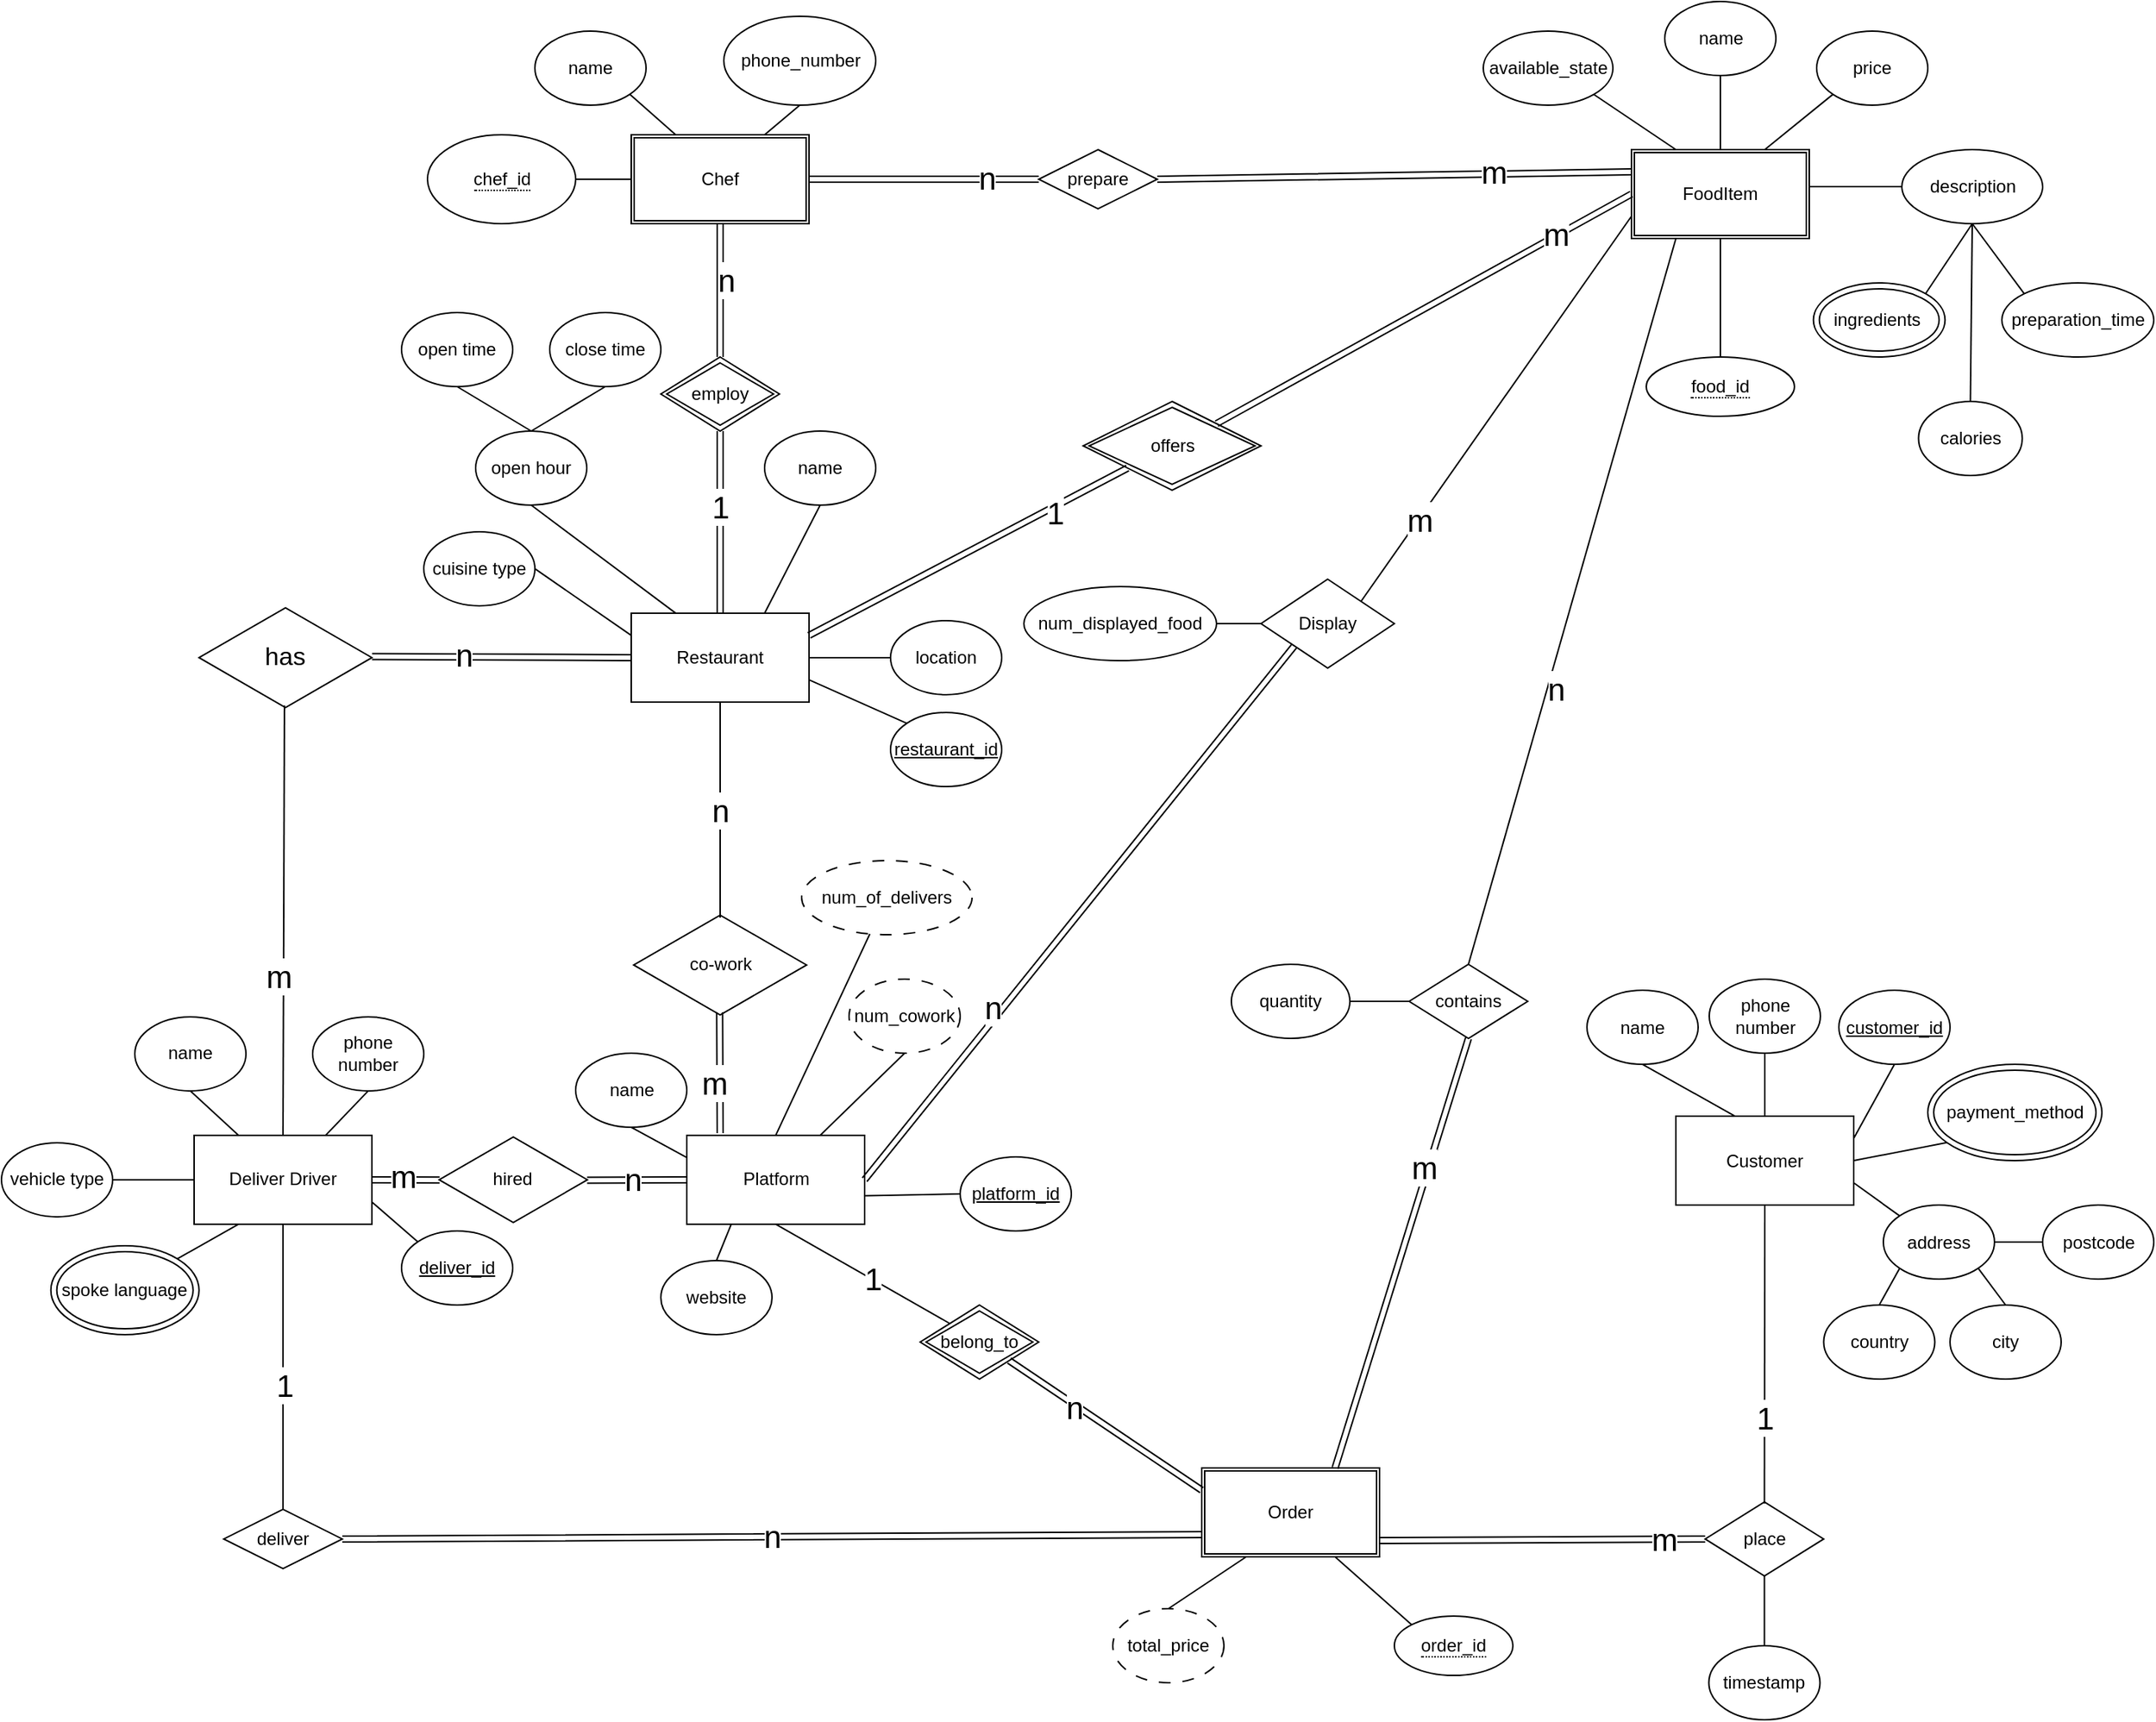 <mxfile version="26.1.0">
  <diagram name="第 1 页" id="MMufTPd5Sj8PvxqMtKRT">
    <mxGraphModel dx="2703" dy="1566" grid="1" gridSize="10" guides="1" tooltips="1" connect="1" arrows="1" fold="1" page="1" pageScale="1" pageWidth="2336" pageHeight="1654" math="0" shadow="0">
      <root>
        <mxCell id="0" />
        <mxCell id="1" parent="0" />
        <mxCell id="InkfnJQ6Ur_ESFkkAOH5-1" value="Restaurant" style="rounded=0;whiteSpace=wrap;html=1;" parent="1" vertex="1">
          <mxGeometry x="835" y="622.96" width="120" height="60" as="geometry" />
        </mxCell>
        <mxCell id="InkfnJQ6Ur_ESFkkAOH5-16" value="Deliver Driver" style="rounded=0;whiteSpace=wrap;html=1;" parent="1" vertex="1">
          <mxGeometry x="540" y="975.46" width="120" height="60" as="geometry" />
        </mxCell>
        <mxCell id="InkfnJQ6Ur_ESFkkAOH5-44" value="Platform" style="rounded=0;whiteSpace=wrap;html=1;" parent="1" vertex="1">
          <mxGeometry x="872.5" y="975.46" width="120" height="60" as="geometry" />
        </mxCell>
        <mxCell id="InkfnJQ6Ur_ESFkkAOH5-51" value="num_of_delivers" style="ellipse;whiteSpace=wrap;html=1;dashed=1;dashPattern=8 8;" parent="1" vertex="1">
          <mxGeometry x="950" y="790" width="115" height="50" as="geometry" />
        </mxCell>
        <mxCell id="InkfnJQ6Ur_ESFkkAOH5-52" value="" style="endArrow=none;html=1;rounded=0;entryX=0.5;entryY=0;entryDx=0;entryDy=0;" parent="1" source="InkfnJQ6Ur_ESFkkAOH5-51" target="InkfnJQ6Ur_ESFkkAOH5-44" edge="1">
          <mxGeometry width="50" height="50" relative="1" as="geometry">
            <mxPoint x="845" y="1085.46" as="sourcePoint" />
            <mxPoint x="895" y="1035.46" as="targetPoint" />
          </mxGeometry>
        </mxCell>
        <mxCell id="InkfnJQ6Ur_ESFkkAOH5-53" value="Order" style="shape=ext;double=1;rounded=0;whiteSpace=wrap;html=1;" parent="1" vertex="1">
          <mxGeometry x="1220" y="1200" width="120" height="60" as="geometry" />
        </mxCell>
        <mxCell id="InkfnJQ6Ur_ESFkkAOH5-61" value="Chef" style="shape=ext;double=1;rounded=0;whiteSpace=wrap;html=1;" parent="1" vertex="1">
          <mxGeometry x="835" y="300" width="120" height="60" as="geometry" />
        </mxCell>
        <mxCell id="InkfnJQ6Ur_ESFkkAOH5-70" value="&lt;font style=&quot;font-size: 17px;&quot;&gt;has&lt;/font&gt;" style="html=1;whiteSpace=wrap;aspect=fixed;shape=isoRectangle;" parent="1" vertex="1">
          <mxGeometry x="543.33" y="617.96" width="116.67" height="70" as="geometry" />
        </mxCell>
        <mxCell id="InkfnJQ6Ur_ESFkkAOH5-71" value="" style="endArrow=none;html=1;rounded=0;exitX=0.494;exitY=0.962;exitDx=0;exitDy=0;exitPerimeter=0;entryX=0.5;entryY=0;entryDx=0;entryDy=0;" parent="1" source="InkfnJQ6Ur_ESFkkAOH5-70" target="InkfnJQ6Ur_ESFkkAOH5-16" edge="1">
          <mxGeometry width="50" height="50" relative="1" as="geometry">
            <mxPoint x="1280" y="835.46" as="sourcePoint" />
            <mxPoint x="1330" y="785.46" as="targetPoint" />
          </mxGeometry>
        </mxCell>
        <mxCell id="QQaLL_kAYIKGyKtvKJB6-16" value="&lt;font style=&quot;font-size: 21px;&quot;&gt;m&lt;/font&gt;" style="edgeLabel;html=1;align=center;verticalAlign=middle;resizable=0;points=[];" vertex="1" connectable="0" parent="InkfnJQ6Ur_ESFkkAOH5-71">
          <mxGeometry x="0.253" y="-4" relative="1" as="geometry">
            <mxPoint as="offset" />
          </mxGeometry>
        </mxCell>
        <mxCell id="InkfnJQ6Ur_ESFkkAOH5-73" value="hired" style="html=1;whiteSpace=wrap;aspect=fixed;shape=isoRectangle;" parent="1" vertex="1">
          <mxGeometry x="705.41" y="975.46" width="100" height="60" as="geometry" />
        </mxCell>
        <mxCell id="InkfnJQ6Ur_ESFkkAOH5-74" value="" style="endArrow=none;html=1;rounded=0;shape=link;entryX=1;entryY=0.5;entryDx=0;entryDy=0;exitX=0.003;exitY=0.503;exitDx=0;exitDy=0;exitPerimeter=0;" parent="1" source="InkfnJQ6Ur_ESFkkAOH5-73" target="InkfnJQ6Ur_ESFkkAOH5-16" edge="1">
          <mxGeometry width="50" height="50" relative="1" as="geometry">
            <mxPoint x="706" y="1003" as="sourcePoint" />
            <mxPoint x="590" y="1030" as="targetPoint" />
          </mxGeometry>
        </mxCell>
        <mxCell id="InkfnJQ6Ur_ESFkkAOH5-75" value="&lt;font style=&quot;font-size: 21px;&quot;&gt;m&lt;/font&gt;" style="edgeLabel;html=1;align=center;verticalAlign=middle;resizable=0;points=[];" parent="InkfnJQ6Ur_ESFkkAOH5-74" vertex="1" connectable="0">
          <mxGeometry x="0.089" y="-3" relative="1" as="geometry">
            <mxPoint as="offset" />
          </mxGeometry>
        </mxCell>
        <mxCell id="InkfnJQ6Ur_ESFkkAOH5-76" value="" style="endArrow=none;html=1;rounded=0;exitX=0;exitY=0.5;exitDx=0;exitDy=0;shape=link;entryX=0.998;entryY=0.504;entryDx=0;entryDy=0;entryPerimeter=0;" parent="1" source="InkfnJQ6Ur_ESFkkAOH5-44" target="InkfnJQ6Ur_ESFkkAOH5-73" edge="1">
          <mxGeometry width="50" height="50" relative="1" as="geometry">
            <mxPoint x="1220" y="955.46" as="sourcePoint" />
            <mxPoint x="541" y="1158" as="targetPoint" />
          </mxGeometry>
        </mxCell>
        <mxCell id="InkfnJQ6Ur_ESFkkAOH5-77" value="&lt;font style=&quot;font-size: 21px;&quot;&gt;n&lt;/font&gt;" style="edgeLabel;html=1;align=center;verticalAlign=middle;resizable=0;points=[];" parent="InkfnJQ6Ur_ESFkkAOH5-76" vertex="1" connectable="0">
          <mxGeometry x="0.106" y="-1" relative="1" as="geometry">
            <mxPoint as="offset" />
          </mxGeometry>
        </mxCell>
        <mxCell id="InkfnJQ6Ur_ESFkkAOH5-78" value="FoodItem&lt;span style=&quot;caret-color: rgba(0, 0, 0, 0); color: rgba(0, 0, 0, 0); font-family: monospace; font-size: 0px; text-align: start; white-space: nowrap;&quot;&gt;%3CmxGraphModel%3E%3Croot%3E%3CmxCell%20id%3D%220%22%2F%3E%3CmxCell%20id%3D%221%22%20parent%3D%220%22%2F%3E%3CmxCell%20id%3D%222%22%20value%3D%22Platform%22%20style%3D%22rounded%3D0%3BwhiteSpace%3Dwrap%3Bhtml%3D1%3B%22%20vertex%3D%221%22%20parent%3D%221%22%3E%3CmxGeometry%20x%3D%22152.5%22%20y%3D%22382.5%22%20width%3D%22120%22%20height%3D%2260%22%20as%3D%22geometry%22%2F%3E%3C%2FmxCell%3E%3CmxCell%20id%3D%223%22%20value%3D%22%26lt%3Bu%26gt%3Bplatform_id%26lt%3B%2Fu%26gt%3B%22%20style%3D%22ellipse%3BwhiteSpace%3Dwrap%3Bhtml%3D1%3B%22%20vertex%3D%221%22%20parent%3D%221%22%3E%3CmxGeometry%20x%3D%22265%22%20y%3D%22297.5%22%20width%3D%2275%22%20height%3D%2250%22%20as%3D%22geometry%22%2F%3E%3C%2FmxCell%3E%3CmxCell%20id%3D%224%22%20value%3D%22%22%20style%3D%22endArrow%3Dnone%3Bhtml%3D1%3Brounded%3D0%3BentryX%3D0.5%3BentryY%3D1%3BentryDx%3D0%3BentryDy%3D0%3BexitX%3D0.75%3BexitY%3D0%3BexitDx%3D0%3BexitDy%3D0%3B%22%20edge%3D%221%22%20source%3D%222%22%20target%3D%223%22%20parent%3D%221%22%3E%3CmxGeometry%20width%3D%2250%22%20height%3D%2250%22%20relative%3D%221%22%20as%3D%22geometry%22%3E%3CmxPoint%20x%3D%22135%22%20y%3D%22392.5%22%20as%3D%22sourcePoint%22%2F%3E%3CmxPoint%20x%3D%22275%22%20y%3D%22432.5%22%20as%3D%22targetPoint%22%2F%3E%3C%2FmxGeometry%3E%3C%2FmxCell%3E%3CmxCell%20id%3D%225%22%20value%3D%22name%22%20style%3D%22ellipse%3BwhiteSpace%3Dwrap%3Bhtml%3D1%3B%22%20vertex%3D%221%22%20parent%3D%221%22%3E%3CmxGeometry%20x%3D%2292.5%22%20y%3D%22297.5%22%20width%3D%2275%22%20height%3D%2250%22%20as%3D%22geometry%22%2F%3E%3C%2FmxCell%3E%3CmxCell%20id%3D%226%22%20value%3D%22website%22%20style%3D%22ellipse%3BwhiteSpace%3Dwrap%3Bhtml%3D1%3B%22%20vertex%3D%221%22%20parent%3D%221%22%3E%3CmxGeometry%20x%3D%22175%22%20y%3D%22297.5%22%20width%3D%2275%22%20height%3D%2250%22%20as%3D%22geometry%22%2F%3E%3C%2FmxCell%3E%3CmxCell%20id%3D%227%22%20value%3D%22%22%20style%3D%22endArrow%3Dnone%3Bhtml%3D1%3Brounded%3D0%3BentryX%3D0.5%3BentryY%3D1%3BentryDx%3D0%3BentryDy%3D0%3BexitX%3D0.333%3BexitY%3D0%3BexitDx%3D0%3BexitDy%3D0%3BexitPerimeter%3D0%3B%22%20edge%3D%221%22%20source%3D%222%22%20target%3D%225%22%20parent%3D%221%22%3E%3CmxGeometry%20width%3D%2250%22%20height%3D%2250%22%20relative%3D%221%22%20as%3D%22geometry%22%3E%3CmxPoint%20x%3D%22175%22%20y%3D%22402.5%22%20as%3D%22sourcePoint%22%2F%3E%3CmxPoint%20x%3D%22225%22%20y%3D%22352.5%22%20as%3D%22targetPoint%22%2F%3E%3C%2FmxGeometry%3E%3C%2FmxCell%3E%3CmxCell%20id%3D%228%22%20value%3D%22%22%20style%3D%22endArrow%3Dnone%3Bhtml%3D1%3Brounded%3D0%3BentryX%3D0.5%3BentryY%3D1%3BentryDx%3D0%3BentryDy%3D0%3BexitX%3D0.5%3BexitY%3D0%3BexitDx%3D0%3BexitDy%3D0%3B%22%20edge%3D%221%22%20source%3D%222%22%20target%3D%226%22%20parent%3D%221%22%3E%3CmxGeometry%20width%3D%2250%22%20height%3D%2250%22%20relative%3D%221%22%20as%3D%22geometry%22%3E%3CmxPoint%20x%3D%22175%22%20y%3D%22403.5%22%20as%3D%22sourcePoint%22%2F%3E%3CmxPoint%20x%3D%22205.983%22%20y%3D%22326.178%22%20as%3D%22targetPoint%22%2F%3E%3C%2FmxGeometry%3E%3C%2FmxCell%3E%3CmxCell%20id%3D%229%22%20value%3D%22num_of_delivers%22%20style%3D%22ellipse%3BwhiteSpace%3Dwrap%3Bhtml%3D1%3B%22%20vertex%3D%221%22%20parent%3D%221%22%3E%3CmxGeometry%20y%3D%22387.5%22%20width%3D%22115%22%20height%3D%2250%22%20as%3D%22geometry%22%2F%3E%3C%2FmxCell%3E%3CmxCell%20id%3D%2210%22%20value%3D%22%22%20style%3D%22endArrow%3Dnone%3Bhtml%3D1%3Brounded%3D0%3BentryX%3D0%3BentryY%3D0.5%3BentryDx%3D0%3BentryDy%3D0%3B%22%20edge%3D%221%22%20source%3D%229%22%20target%3D%222%22%20parent%3D%221%22%3E%3CmxGeometry%20width%3D%2250%22%20height%3D%2250%22%20relative%3D%221%22%20as%3D%22geometry%22%3E%3CmxPoint%20x%3D%22125%22%20y%3D%22492.5%22%20as%3D%22sourcePoint%22%2F%3E%3CmxPoint%20x%3D%22175%22%20y%3D%22442.5%22%20as%3D%22targetPoint%22%2F%3E%3C%2FmxGeometry%3E%3C%2FmxCell%3E%3C%2Froot%3E%3C%2FmxGraphModel%3E&lt;/span&gt;" style="shape=ext;double=1;rounded=0;whiteSpace=wrap;html=1;" parent="1" vertex="1">
          <mxGeometry x="1510.0" y="310" width="120" height="60" as="geometry" />
        </mxCell>
        <mxCell id="InkfnJQ6Ur_ESFkkAOH5-97" value="co-work" style="html=1;whiteSpace=wrap;aspect=fixed;shape=isoRectangle;" parent="1" vertex="1">
          <mxGeometry x="836.67" y="825.46" width="116.67" height="70" as="geometry" />
        </mxCell>
        <mxCell id="InkfnJQ6Ur_ESFkkAOH5-98" value="&lt;font style=&quot;font-size: 21px;&quot;&gt;n&lt;/font&gt;" style="endArrow=none;html=1;rounded=0;exitX=0.5;exitY=1;exitDx=0;exitDy=0;entryX=0.5;entryY=0.044;entryDx=0;entryDy=0;entryPerimeter=0;" parent="1" source="InkfnJQ6Ur_ESFkkAOH5-1" target="InkfnJQ6Ur_ESFkkAOH5-97" edge="1">
          <mxGeometry x="0.004" width="50" height="50" relative="1" as="geometry">
            <mxPoint x="1110" y="907.96" as="sourcePoint" />
            <mxPoint x="1160" y="857.96" as="targetPoint" />
            <mxPoint as="offset" />
          </mxGeometry>
        </mxCell>
        <mxCell id="InkfnJQ6Ur_ESFkkAOH5-99" value="" style="endArrow=none;html=1;rounded=0;shape=link;entryX=0.497;entryY=0.956;entryDx=0;entryDy=0;entryPerimeter=0;" parent="1" target="InkfnJQ6Ur_ESFkkAOH5-97" edge="1">
          <mxGeometry width="50" height="50" relative="1" as="geometry">
            <mxPoint x="895" y="974" as="sourcePoint" />
            <mxPoint x="895" y="900" as="targetPoint" />
          </mxGeometry>
        </mxCell>
        <mxCell id="QQaLL_kAYIKGyKtvKJB6-17" value="&lt;font style=&quot;font-size: 21px;&quot;&gt;m&lt;/font&gt;" style="edgeLabel;html=1;align=center;verticalAlign=middle;resizable=0;points=[];" vertex="1" connectable="0" parent="InkfnJQ6Ur_ESFkkAOH5-99">
          <mxGeometry x="-0.163" y="4" relative="1" as="geometry">
            <mxPoint as="offset" />
          </mxGeometry>
        </mxCell>
        <mxCell id="InkfnJQ6Ur_ESFkkAOH5-101" value="num_cowork" style="ellipse;whiteSpace=wrap;html=1;dashed=1;dashPattern=8 8;" parent="1" vertex="1">
          <mxGeometry x="982" y="870" width="75" height="50" as="geometry" />
        </mxCell>
        <mxCell id="InkfnJQ6Ur_ESFkkAOH5-102" value="" style="endArrow=none;html=1;rounded=0;entryX=0.5;entryY=1;entryDx=0;entryDy=0;exitX=0.75;exitY=0;exitDx=0;exitDy=0;" parent="1" source="InkfnJQ6Ur_ESFkkAOH5-44" target="InkfnJQ6Ur_ESFkkAOH5-101" edge="1">
          <mxGeometry width="50" height="50" relative="1" as="geometry">
            <mxPoint x="716" y="924.96" as="sourcePoint" />
            <mxPoint x="1270" y="877.96" as="targetPoint" />
          </mxGeometry>
        </mxCell>
        <mxCell id="InkfnJQ6Ur_ESFkkAOH5-107" value="belong_to" style="rhombus;double=1;whiteSpace=wrap;html=1;" parent="1" vertex="1">
          <mxGeometry x="1030" y="1090" width="80" height="50" as="geometry" />
        </mxCell>
        <mxCell id="InkfnJQ6Ur_ESFkkAOH5-108" value="" style="endArrow=none;html=1;rounded=0;exitX=0;exitY=0;exitDx=0;exitDy=0;entryX=0.5;entryY=1;entryDx=0;entryDy=0;" parent="1" source="InkfnJQ6Ur_ESFkkAOH5-107" target="InkfnJQ6Ur_ESFkkAOH5-44" edge="1">
          <mxGeometry width="50" height="50" relative="1" as="geometry">
            <mxPoint x="1090" y="1115.46" as="sourcePoint" />
            <mxPoint x="1140" y="1065.46" as="targetPoint" />
          </mxGeometry>
        </mxCell>
        <mxCell id="InkfnJQ6Ur_ESFkkAOH5-109" value="&lt;font style=&quot;font-size: 21px;&quot;&gt;1&lt;/font&gt;" style="edgeLabel;html=1;align=center;verticalAlign=middle;resizable=0;points=[];" parent="InkfnJQ6Ur_ESFkkAOH5-108" vertex="1" connectable="0">
          <mxGeometry x="-0.107" y="-1" relative="1" as="geometry">
            <mxPoint as="offset" />
          </mxGeometry>
        </mxCell>
        <mxCell id="InkfnJQ6Ur_ESFkkAOH5-110" value="" style="endArrow=none;html=1;rounded=0;exitX=1;exitY=1;exitDx=0;exitDy=0;entryX=0;entryY=0.25;entryDx=0;entryDy=0;shape=link;" parent="1" source="InkfnJQ6Ur_ESFkkAOH5-107" target="InkfnJQ6Ur_ESFkkAOH5-53" edge="1">
          <mxGeometry width="50" height="50" relative="1" as="geometry">
            <mxPoint x="1050" y="1117.96" as="sourcePoint" />
            <mxPoint x="1100" y="1067.96" as="targetPoint" />
          </mxGeometry>
        </mxCell>
        <mxCell id="InkfnJQ6Ur_ESFkkAOH5-111" value="&lt;font style=&quot;font-size: 21px;&quot;&gt;n&lt;/font&gt;" style="edgeLabel;html=1;align=center;verticalAlign=middle;resizable=0;points=[];" parent="InkfnJQ6Ur_ESFkkAOH5-110" vertex="1" connectable="0">
          <mxGeometry x="-0.312" y="-1" relative="1" as="geometry">
            <mxPoint as="offset" />
          </mxGeometry>
        </mxCell>
        <mxCell id="InkfnJQ6Ur_ESFkkAOH5-112" value="offers" style="rhombus;double=1;&#xa;whiteSpace=wrap;html=1;" parent="1" vertex="1">
          <mxGeometry x="1140" y="480" width="120" height="60" as="geometry" />
        </mxCell>
        <mxCell id="InkfnJQ6Ur_ESFkkAOH5-113" value="" style="endArrow=none;html=1;rounded=0;exitX=1;exitY=0.25;exitDx=0;exitDy=0;entryX=0;entryY=1;entryDx=0;entryDy=0;shape=link;" parent="1" source="InkfnJQ6Ur_ESFkkAOH5-1" target="InkfnJQ6Ur_ESFkkAOH5-112" edge="1">
          <mxGeometry width="50" height="50" relative="1" as="geometry">
            <mxPoint x="1250" y="657.96" as="sourcePoint" />
            <mxPoint x="1200" y="407.96" as="targetPoint" />
          </mxGeometry>
        </mxCell>
        <mxCell id="InkfnJQ6Ur_ESFkkAOH5-114" value="&lt;font style=&quot;font-size: 21px;&quot;&gt;1&lt;/font&gt;" style="edgeLabel;html=1;align=center;verticalAlign=middle;resizable=0;points=[];" parent="InkfnJQ6Ur_ESFkkAOH5-113" vertex="1" connectable="0">
          <mxGeometry x="0.529" y="-4" relative="1" as="geometry">
            <mxPoint as="offset" />
          </mxGeometry>
        </mxCell>
        <mxCell id="InkfnJQ6Ur_ESFkkAOH5-115" value="" style="endArrow=none;html=1;rounded=0;exitX=1;exitY=0;exitDx=0;exitDy=0;entryX=0;entryY=0.5;entryDx=0;entryDy=0;shape=link;" parent="1" source="InkfnJQ6Ur_ESFkkAOH5-112" target="InkfnJQ6Ur_ESFkkAOH5-78" edge="1">
          <mxGeometry width="50" height="50" relative="1" as="geometry">
            <mxPoint x="1719.28" y="520.46" as="sourcePoint" />
            <mxPoint x="1726.78" y="310.46" as="targetPoint" />
          </mxGeometry>
        </mxCell>
        <mxCell id="InkfnJQ6Ur_ESFkkAOH5-116" value="&lt;font style=&quot;font-size: 21px;&quot;&gt;m&lt;/font&gt;" style="edgeLabel;html=1;align=center;verticalAlign=middle;resizable=0;points=[];" parent="InkfnJQ6Ur_ESFkkAOH5-115" vertex="1" connectable="0">
          <mxGeometry x="0.637" y="1" relative="1" as="geometry">
            <mxPoint as="offset" />
          </mxGeometry>
        </mxCell>
        <mxCell id="InkfnJQ6Ur_ESFkkAOH5-117" value="contains" style="rhombus;whiteSpace=wrap;html=1;" parent="1" vertex="1">
          <mxGeometry x="1360" y="860" width="80" height="50" as="geometry" />
        </mxCell>
        <mxCell id="InkfnJQ6Ur_ESFkkAOH5-118" value="" style="endArrow=none;html=1;rounded=0;exitX=0.75;exitY=0;exitDx=0;exitDy=0;entryX=0.5;entryY=1;entryDx=0;entryDy=0;shape=link;" parent="1" source="InkfnJQ6Ur_ESFkkAOH5-53" target="InkfnJQ6Ur_ESFkkAOH5-117" edge="1">
          <mxGeometry width="50" height="50" relative="1" as="geometry">
            <mxPoint x="1710" y="1037.96" as="sourcePoint" />
            <mxPoint x="1760" y="987.96" as="targetPoint" />
          </mxGeometry>
        </mxCell>
        <mxCell id="InkfnJQ6Ur_ESFkkAOH5-119" value="&lt;span style=&quot;font-size: 21px;&quot;&gt;m&lt;/span&gt;" style="edgeLabel;html=1;align=center;verticalAlign=middle;resizable=0;points=[];" parent="InkfnJQ6Ur_ESFkkAOH5-118" vertex="1" connectable="0">
          <mxGeometry x="0.393" y="3" relative="1" as="geometry">
            <mxPoint as="offset" />
          </mxGeometry>
        </mxCell>
        <mxCell id="InkfnJQ6Ur_ESFkkAOH5-120" value="" style="endArrow=none;html=1;rounded=0;exitX=0.25;exitY=1;exitDx=0;exitDy=0;entryX=0.5;entryY=0;entryDx=0;entryDy=0;" parent="1" source="InkfnJQ6Ur_ESFkkAOH5-78" target="InkfnJQ6Ur_ESFkkAOH5-117" edge="1">
          <mxGeometry width="50" height="50" relative="1" as="geometry">
            <mxPoint x="1710" y="827.96" as="sourcePoint" />
            <mxPoint x="1760" y="777.96" as="targetPoint" />
          </mxGeometry>
        </mxCell>
        <mxCell id="InkfnJQ6Ur_ESFkkAOH5-121" value="&lt;font style=&quot;font-size: 21px;&quot;&gt;n&lt;/font&gt;" style="edgeLabel;html=1;align=center;verticalAlign=middle;resizable=0;points=[];" parent="InkfnJQ6Ur_ESFkkAOH5-120" vertex="1" connectable="0">
          <mxGeometry x="0.233" y="5" relative="1" as="geometry">
            <mxPoint as="offset" />
          </mxGeometry>
        </mxCell>
        <mxCell id="InkfnJQ6Ur_ESFkkAOH5-122" value="employ" style="rhombus;whiteSpace=wrap;html=1;double=1;" parent="1" vertex="1">
          <mxGeometry x="855" y="450" width="80" height="50" as="geometry" />
        </mxCell>
        <mxCell id="InkfnJQ6Ur_ESFkkAOH5-123" value="" style="endArrow=none;html=1;rounded=0;exitX=0.5;exitY=0;exitDx=0;exitDy=0;entryX=0.5;entryY=1;entryDx=0;entryDy=0;shape=link;" parent="1" source="InkfnJQ6Ur_ESFkkAOH5-122" target="InkfnJQ6Ur_ESFkkAOH5-61" edge="1">
          <mxGeometry width="50" height="50" relative="1" as="geometry">
            <mxPoint x="920" y="607.96" as="sourcePoint" />
            <mxPoint x="830" y="437.96" as="targetPoint" />
          </mxGeometry>
        </mxCell>
        <mxCell id="InkfnJQ6Ur_ESFkkAOH5-124" value="&lt;font style=&quot;font-size: 21px;&quot;&gt;n&lt;/font&gt;" style="edgeLabel;html=1;align=center;verticalAlign=middle;resizable=0;points=[];" parent="InkfnJQ6Ur_ESFkkAOH5-123" vertex="1" connectable="0">
          <mxGeometry x="0.17" y="-4" relative="1" as="geometry">
            <mxPoint as="offset" />
          </mxGeometry>
        </mxCell>
        <mxCell id="InkfnJQ6Ur_ESFkkAOH5-125" value="" style="endArrow=none;html=1;rounded=0;exitX=0.5;exitY=0;exitDx=0;exitDy=0;entryX=0.5;entryY=1;entryDx=0;entryDy=0;shape=link;" parent="1" source="InkfnJQ6Ur_ESFkkAOH5-1" target="InkfnJQ6Ur_ESFkkAOH5-122" edge="1">
          <mxGeometry width="50" height="50" relative="1" as="geometry">
            <mxPoint x="920" y="607.96" as="sourcePoint" />
            <mxPoint x="970" y="557.96" as="targetPoint" />
          </mxGeometry>
        </mxCell>
        <mxCell id="InkfnJQ6Ur_ESFkkAOH5-126" value="&lt;font style=&quot;font-size: 21px;&quot;&gt;1&lt;/font&gt;" style="edgeLabel;html=1;align=center;verticalAlign=middle;resizable=0;points=[];" parent="InkfnJQ6Ur_ESFkkAOH5-125" vertex="1" connectable="0">
          <mxGeometry x="0.181" relative="1" as="geometry">
            <mxPoint as="offset" />
          </mxGeometry>
        </mxCell>
        <mxCell id="InkfnJQ6Ur_ESFkkAOH5-127" value="prepare" style="rhombus;whiteSpace=wrap;html=1;" parent="1" vertex="1">
          <mxGeometry x="1110" y="310" width="80" height="40" as="geometry" />
        </mxCell>
        <mxCell id="InkfnJQ6Ur_ESFkkAOH5-128" value="" style="endArrow=none;html=1;rounded=0;exitX=1;exitY=0.5;exitDx=0;exitDy=0;entryX=0;entryY=0.5;entryDx=0;entryDy=0;shape=link;" parent="1" source="InkfnJQ6Ur_ESFkkAOH5-61" target="InkfnJQ6Ur_ESFkkAOH5-127" edge="1">
          <mxGeometry width="50" height="50" relative="1" as="geometry">
            <mxPoint x="1070" y="447.96" as="sourcePoint" />
            <mxPoint x="1120" y="397.96" as="targetPoint" />
          </mxGeometry>
        </mxCell>
        <mxCell id="InkfnJQ6Ur_ESFkkAOH5-129" value="&lt;font style=&quot;font-size: 21px;&quot;&gt;n&lt;/font&gt;" style="edgeLabel;html=1;align=center;verticalAlign=middle;resizable=0;points=[];" parent="InkfnJQ6Ur_ESFkkAOH5-128" vertex="1" connectable="0">
          <mxGeometry x="0.545" y="1" relative="1" as="geometry">
            <mxPoint as="offset" />
          </mxGeometry>
        </mxCell>
        <mxCell id="InkfnJQ6Ur_ESFkkAOH5-130" value="" style="endArrow=none;html=1;rounded=0;exitX=1;exitY=0.5;exitDx=0;exitDy=0;entryX=0;entryY=0.25;entryDx=0;entryDy=0;shape=link;" parent="1" source="InkfnJQ6Ur_ESFkkAOH5-127" target="InkfnJQ6Ur_ESFkkAOH5-78" edge="1">
          <mxGeometry width="50" height="50" relative="1" as="geometry">
            <mxPoint x="1300" y="447.96" as="sourcePoint" />
            <mxPoint x="1490" y="447.96" as="targetPoint" />
          </mxGeometry>
        </mxCell>
        <mxCell id="InkfnJQ6Ur_ESFkkAOH5-131" value="&lt;font style=&quot;font-size: 21px;&quot;&gt;m&lt;/font&gt;" style="edgeLabel;html=1;align=center;verticalAlign=middle;resizable=0;points=[];" parent="InkfnJQ6Ur_ESFkkAOH5-130" vertex="1" connectable="0">
          <mxGeometry x="0.415" y="2" relative="1" as="geometry">
            <mxPoint as="offset" />
          </mxGeometry>
        </mxCell>
        <mxCell id="InkfnJQ6Ur_ESFkkAOH5-132" value="deliver" style="rhombus;whiteSpace=wrap;html=1;" parent="1" vertex="1">
          <mxGeometry x="560" y="1227.96" width="80" height="40" as="geometry" />
        </mxCell>
        <mxCell id="InkfnJQ6Ur_ESFkkAOH5-133" value="" style="endArrow=none;html=1;rounded=0;exitX=0.5;exitY=1;exitDx=0;exitDy=0;entryX=0.5;entryY=0;entryDx=0;entryDy=0;" parent="1" source="InkfnJQ6Ur_ESFkkAOH5-16" target="InkfnJQ6Ur_ESFkkAOH5-132" edge="1">
          <mxGeometry width="50" height="50" relative="1" as="geometry">
            <mxPoint x="1630" y="1037.96" as="sourcePoint" />
            <mxPoint x="1680" y="987.96" as="targetPoint" />
          </mxGeometry>
        </mxCell>
        <mxCell id="InkfnJQ6Ur_ESFkkAOH5-134" value="&lt;font style=&quot;font-size: 21px;&quot;&gt;1&lt;/font&gt;" style="edgeLabel;html=1;align=center;verticalAlign=middle;resizable=0;points=[];" parent="InkfnJQ6Ur_ESFkkAOH5-133" vertex="1" connectable="0">
          <mxGeometry x="0.123" y="1" relative="1" as="geometry">
            <mxPoint as="offset" />
          </mxGeometry>
        </mxCell>
        <mxCell id="InkfnJQ6Ur_ESFkkAOH5-135" value="" style="endArrow=none;html=1;rounded=0;exitX=0;exitY=0.75;exitDx=0;exitDy=0;shape=link;entryX=1;entryY=0.5;entryDx=0;entryDy=0;" parent="1" source="InkfnJQ6Ur_ESFkkAOH5-53" target="InkfnJQ6Ur_ESFkkAOH5-132" edge="1">
          <mxGeometry width="50" height="50" relative="1" as="geometry">
            <mxPoint x="1587.5" y="1147.96" as="sourcePoint" />
            <mxPoint x="1640" y="1047.96" as="targetPoint" />
          </mxGeometry>
        </mxCell>
        <mxCell id="InkfnJQ6Ur_ESFkkAOH5-136" value="&lt;font style=&quot;font-size: 21px;&quot;&gt;n&lt;/font&gt;" style="edgeLabel;html=1;align=center;verticalAlign=middle;resizable=0;points=[];" parent="InkfnJQ6Ur_ESFkkAOH5-135" vertex="1" connectable="0">
          <mxGeometry x="0.002" y="-1" relative="1" as="geometry">
            <mxPoint as="offset" />
          </mxGeometry>
        </mxCell>
        <mxCell id="InkfnJQ6Ur_ESFkkAOH5-137" value="place" style="rhombus;whiteSpace=wrap;html=1;" parent="1" vertex="1">
          <mxGeometry x="1559.74" y="1222.96" width="80" height="50" as="geometry" />
        </mxCell>
        <mxCell id="InkfnJQ6Ur_ESFkkAOH5-138" value="" style="endArrow=none;html=1;rounded=0;exitX=0.5;exitY=0;exitDx=0;exitDy=0;entryX=0.5;entryY=1;entryDx=0;entryDy=0;" parent="1" source="InkfnJQ6Ur_ESFkkAOH5-137" target="QQaLL_kAYIKGyKtvKJB6-43" edge="1">
          <mxGeometry width="50" height="50" relative="1" as="geometry">
            <mxPoint x="1259.74" y="1057.96" as="sourcePoint" />
            <mxPoint x="1599.74" y="1070.46" as="targetPoint" />
          </mxGeometry>
        </mxCell>
        <mxCell id="InkfnJQ6Ur_ESFkkAOH5-139" value="&lt;font style=&quot;font-size: 21px;&quot;&gt;1&lt;/font&gt;" style="edgeLabel;html=1;align=center;verticalAlign=middle;resizable=0;points=[];" parent="InkfnJQ6Ur_ESFkkAOH5-138" vertex="1" connectable="0">
          <mxGeometry x="-0.437" relative="1" as="geometry">
            <mxPoint y="-1" as="offset" />
          </mxGeometry>
        </mxCell>
        <mxCell id="InkfnJQ6Ur_ESFkkAOH5-140" value="" style="endArrow=none;html=1;rounded=0;exitX=1;exitY=0.75;exitDx=0;exitDy=0;entryX=0;entryY=0.5;entryDx=0;entryDy=0;shape=link;" parent="1" target="InkfnJQ6Ur_ESFkkAOH5-137" edge="1">
          <mxGeometry width="50" height="50" relative="1" as="geometry">
            <mxPoint x="1340.0" y="1248.98" as="sourcePoint" />
            <mxPoint x="1707.49" y="1246.94" as="targetPoint" />
          </mxGeometry>
        </mxCell>
        <mxCell id="InkfnJQ6Ur_ESFkkAOH5-141" value="&lt;font style=&quot;font-size: 21px;&quot;&gt;m&lt;/font&gt;" style="edgeLabel;html=1;align=center;verticalAlign=middle;resizable=0;points=[];" parent="InkfnJQ6Ur_ESFkkAOH5-140" vertex="1" connectable="0">
          <mxGeometry x="0.752" relative="1" as="geometry">
            <mxPoint x="-1" as="offset" />
          </mxGeometry>
        </mxCell>
        <mxCell id="InkfnJQ6Ur_ESFkkAOH5-142" value="Display" style="rhombus;whiteSpace=wrap;html=1;" parent="1" vertex="1">
          <mxGeometry x="1260" y="600" width="90" height="60" as="geometry" />
        </mxCell>
        <mxCell id="InkfnJQ6Ur_ESFkkAOH5-143" value="" style="endArrow=none;html=1;rounded=0;exitX=1;exitY=0.5;exitDx=0;exitDy=0;entryX=0;entryY=1;entryDx=0;entryDy=0;shape=link;" parent="1" source="InkfnJQ6Ur_ESFkkAOH5-44" target="InkfnJQ6Ur_ESFkkAOH5-142" edge="1">
          <mxGeometry width="50" height="50" relative="1" as="geometry">
            <mxPoint x="1360" y="917.96" as="sourcePoint" />
            <mxPoint x="1410" y="867.96" as="targetPoint" />
          </mxGeometry>
        </mxCell>
        <mxCell id="InkfnJQ6Ur_ESFkkAOH5-144" value="&lt;font style=&quot;font-size: 21px;&quot;&gt;n&lt;/font&gt;" style="edgeLabel;html=1;align=center;verticalAlign=middle;resizable=0;points=[];" parent="InkfnJQ6Ur_ESFkkAOH5-143" vertex="1" connectable="0">
          <mxGeometry x="-0.371" y="5" relative="1" as="geometry">
            <mxPoint x="-1" as="offset" />
          </mxGeometry>
        </mxCell>
        <mxCell id="InkfnJQ6Ur_ESFkkAOH5-145" value="" style="endArrow=none;html=1;rounded=0;exitX=1;exitY=0;exitDx=0;exitDy=0;entryX=0;entryY=0.75;entryDx=0;entryDy=0;" parent="1" source="InkfnJQ6Ur_ESFkkAOH5-142" target="InkfnJQ6Ur_ESFkkAOH5-78" edge="1">
          <mxGeometry width="50" height="50" relative="1" as="geometry">
            <mxPoint x="1360" y="737.96" as="sourcePoint" />
            <mxPoint x="1540" y="467.96" as="targetPoint" />
          </mxGeometry>
        </mxCell>
        <mxCell id="InkfnJQ6Ur_ESFkkAOH5-146" value="&lt;font style=&quot;font-size: 21px;&quot;&gt;m&lt;/font&gt;" style="edgeLabel;html=1;align=center;verticalAlign=middle;resizable=0;points=[];" parent="InkfnJQ6Ur_ESFkkAOH5-145" vertex="1" connectable="0">
          <mxGeometry x="-0.578" y="-1" relative="1" as="geometry">
            <mxPoint y="-1" as="offset" />
          </mxGeometry>
        </mxCell>
        <mxCell id="InkfnJQ6Ur_ESFkkAOH5-147" value="" style="endArrow=none;html=1;rounded=0;exitX=0;exitY=0.5;exitDx=0;exitDy=0;entryX=1.001;entryY=0.49;entryDx=0;entryDy=0;entryPerimeter=0;shape=link;" parent="1" source="InkfnJQ6Ur_ESFkkAOH5-1" target="InkfnJQ6Ur_ESFkkAOH5-70" edge="1">
          <mxGeometry width="50" height="50" relative="1" as="geometry">
            <mxPoint x="1100" y="827.96" as="sourcePoint" />
            <mxPoint x="1150" y="777.96" as="targetPoint" />
          </mxGeometry>
        </mxCell>
        <mxCell id="InkfnJQ6Ur_ESFkkAOH5-148" value="&lt;font style=&quot;font-size: 21px;&quot;&gt;n&lt;/font&gt;" style="edgeLabel;html=1;align=center;verticalAlign=middle;resizable=0;points=[];" parent="InkfnJQ6Ur_ESFkkAOH5-147" vertex="1" connectable="0">
          <mxGeometry x="0.295" y="-2" relative="1" as="geometry">
            <mxPoint as="offset" />
          </mxGeometry>
        </mxCell>
        <mxCell id="QQaLL_kAYIKGyKtvKJB6-21" style="rounded=0;orthogonalLoop=1;jettySize=auto;html=1;entryX=0.5;entryY=1;entryDx=0;entryDy=0;endArrow=none;startFill=0;" edge="1" parent="1" source="InkfnJQ6Ur_ESFkkAOH5-153" target="InkfnJQ6Ur_ESFkkAOH5-78">
          <mxGeometry relative="1" as="geometry">
            <mxPoint x="1590" y="380" as="targetPoint" />
          </mxGeometry>
        </mxCell>
        <mxCell id="InkfnJQ6Ur_ESFkkAOH5-153" value="&lt;span style=&quot;border-bottom-width: 1px; border-bottom-style: dotted; border-bottom-color: currentcolor;&quot;&gt;food_id&lt;/span&gt;" style="ellipse;whiteSpace=wrap;html=1;align=center;" parent="1" vertex="1">
          <mxGeometry x="1520" y="450" width="100" height="40" as="geometry" />
        </mxCell>
        <mxCell id="QQaLL_kAYIKGyKtvKJB6-2" value="open hour" style="ellipse;whiteSpace=wrap;html=1;" vertex="1" parent="1">
          <mxGeometry x="730" y="500" width="75" height="50" as="geometry" />
        </mxCell>
        <mxCell id="QQaLL_kAYIKGyKtvKJB6-3" value="" style="endArrow=none;html=1;rounded=0;exitX=0.5;exitY=1;exitDx=0;exitDy=0;entryX=0.25;entryY=0;entryDx=0;entryDy=0;" edge="1" parent="1" source="QQaLL_kAYIKGyKtvKJB6-2" target="InkfnJQ6Ur_ESFkkAOH5-1">
          <mxGeometry width="50" height="50" relative="1" as="geometry">
            <mxPoint x="840" y="580.46" as="sourcePoint" />
            <mxPoint x="829.67" y="550.46" as="targetPoint" />
          </mxGeometry>
        </mxCell>
        <mxCell id="QQaLL_kAYIKGyKtvKJB6-4" value="open time" style="ellipse;whiteSpace=wrap;html=1;" vertex="1" parent="1">
          <mxGeometry x="680" y="420" width="75" height="50" as="geometry" />
        </mxCell>
        <mxCell id="QQaLL_kAYIKGyKtvKJB6-5" value="close time" style="ellipse;whiteSpace=wrap;html=1;" vertex="1" parent="1">
          <mxGeometry x="780" y="420" width="75" height="50" as="geometry" />
        </mxCell>
        <mxCell id="QQaLL_kAYIKGyKtvKJB6-6" value="" style="endArrow=none;html=1;rounded=0;exitX=0.5;exitY=1;exitDx=0;exitDy=0;entryX=0.5;entryY=0;entryDx=0;entryDy=0;" edge="1" parent="1" source="QQaLL_kAYIKGyKtvKJB6-4" target="QQaLL_kAYIKGyKtvKJB6-2">
          <mxGeometry width="50" height="50" relative="1" as="geometry">
            <mxPoint x="720" y="580.46" as="sourcePoint" />
            <mxPoint x="770" y="530.46" as="targetPoint" />
          </mxGeometry>
        </mxCell>
        <mxCell id="QQaLL_kAYIKGyKtvKJB6-7" value="" style="endArrow=none;html=1;rounded=0;exitX=0.5;exitY=1;exitDx=0;exitDy=0;entryX=0.5;entryY=0;entryDx=0;entryDy=0;" edge="1" parent="1" source="QQaLL_kAYIKGyKtvKJB6-5" target="QQaLL_kAYIKGyKtvKJB6-2">
          <mxGeometry width="50" height="50" relative="1" as="geometry">
            <mxPoint x="720" y="580.46" as="sourcePoint" />
            <mxPoint x="762" y="525" as="targetPoint" />
          </mxGeometry>
        </mxCell>
        <mxCell id="QQaLL_kAYIKGyKtvKJB6-8" value="cuisine type" style="ellipse;whiteSpace=wrap;html=1;" vertex="1" parent="1">
          <mxGeometry x="695" y="567.96" width="75" height="50" as="geometry" />
        </mxCell>
        <mxCell id="QQaLL_kAYIKGyKtvKJB6-9" value="" style="endArrow=none;html=1;rounded=0;exitX=1;exitY=0.5;exitDx=0;exitDy=0;entryX=0;entryY=0.25;entryDx=0;entryDy=0;" edge="1" parent="1" source="QQaLL_kAYIKGyKtvKJB6-8" target="InkfnJQ6Ur_ESFkkAOH5-1">
          <mxGeometry width="50" height="50" relative="1" as="geometry">
            <mxPoint x="850" y="620.46" as="sourcePoint" />
            <mxPoint x="829.67" y="560.46" as="targetPoint" />
          </mxGeometry>
        </mxCell>
        <mxCell id="QQaLL_kAYIKGyKtvKJB6-10" value="&lt;u&gt;restaurant_id&lt;/u&gt;" style="ellipse;whiteSpace=wrap;html=1;" vertex="1" parent="1">
          <mxGeometry x="1010" y="690" width="75" height="50" as="geometry" />
        </mxCell>
        <mxCell id="QQaLL_kAYIKGyKtvKJB6-11" value="" style="endArrow=none;html=1;rounded=0;entryX=0;entryY=0;entryDx=0;entryDy=0;exitX=1;exitY=0.75;exitDx=0;exitDy=0;" edge="1" parent="1" target="QQaLL_kAYIKGyKtvKJB6-10" source="InkfnJQ6Ur_ESFkkAOH5-1">
          <mxGeometry width="50" height="50" relative="1" as="geometry">
            <mxPoint x="1019.67" y="622.96" as="sourcePoint" />
            <mxPoint x="1100" y="662.96" as="targetPoint" />
          </mxGeometry>
        </mxCell>
        <mxCell id="QQaLL_kAYIKGyKtvKJB6-12" value="name" style="ellipse;whiteSpace=wrap;html=1;" vertex="1" parent="1">
          <mxGeometry x="925.0" y="500" width="75" height="50" as="geometry" />
        </mxCell>
        <mxCell id="QQaLL_kAYIKGyKtvKJB6-13" value="location" style="ellipse;whiteSpace=wrap;html=1;" vertex="1" parent="1">
          <mxGeometry x="1010" y="627.96" width="75" height="50" as="geometry" />
        </mxCell>
        <mxCell id="QQaLL_kAYIKGyKtvKJB6-14" value="" style="endArrow=none;html=1;rounded=0;entryX=0.5;entryY=1;entryDx=0;entryDy=0;exitX=0.75;exitY=0;exitDx=0;exitDy=0;" edge="1" parent="1" target="QQaLL_kAYIKGyKtvKJB6-12" source="InkfnJQ6Ur_ESFkkAOH5-1">
          <mxGeometry width="50" height="50" relative="1" as="geometry">
            <mxPoint x="982.67" y="621.96" as="sourcePoint" />
            <mxPoint x="1050" y="582.96" as="targetPoint" />
          </mxGeometry>
        </mxCell>
        <mxCell id="QQaLL_kAYIKGyKtvKJB6-15" value="" style="endArrow=none;html=1;rounded=0;entryX=0;entryY=0.5;entryDx=0;entryDy=0;exitX=1;exitY=0.5;exitDx=0;exitDy=0;" edge="1" parent="1" target="QQaLL_kAYIKGyKtvKJB6-13" source="InkfnJQ6Ur_ESFkkAOH5-1">
          <mxGeometry width="50" height="50" relative="1" as="geometry">
            <mxPoint x="989.67" y="622.96" as="sourcePoint" />
            <mxPoint x="1030.983" y="556.638" as="targetPoint" />
          </mxGeometry>
        </mxCell>
        <mxCell id="QQaLL_kAYIKGyKtvKJB6-19" value="&lt;span style=&quot;border-bottom-width: 1px; border-bottom-style: dotted; border-bottom-color: currentcolor;&quot;&gt;chef_id&lt;/span&gt;" style="ellipse;whiteSpace=wrap;html=1;align=center;" vertex="1" parent="1">
          <mxGeometry x="697.5" y="300" width="100" height="60" as="geometry" />
        </mxCell>
        <mxCell id="QQaLL_kAYIKGyKtvKJB6-20" value="" style="endArrow=none;html=1;rounded=0;exitX=1;exitY=0.5;exitDx=0;exitDy=0;entryX=0;entryY=0.5;entryDx=0;entryDy=0;" edge="1" parent="1" source="QQaLL_kAYIKGyKtvKJB6-19" target="InkfnJQ6Ur_ESFkkAOH5-61">
          <mxGeometry width="50" height="50" relative="1" as="geometry">
            <mxPoint x="890" y="450" as="sourcePoint" />
            <mxPoint x="940" y="400" as="targetPoint" />
          </mxGeometry>
        </mxCell>
        <mxCell id="QQaLL_kAYIKGyKtvKJB6-22" value="&lt;u&gt;deliver_id&lt;/u&gt;" style="ellipse;whiteSpace=wrap;html=1;" vertex="1" parent="1">
          <mxGeometry x="680" y="1040" width="75" height="50" as="geometry" />
        </mxCell>
        <mxCell id="QQaLL_kAYIKGyKtvKJB6-23" value="" style="endArrow=none;html=1;rounded=0;entryX=0;entryY=0;entryDx=0;entryDy=0;exitX=1;exitY=0.75;exitDx=0;exitDy=0;" edge="1" parent="1" target="QQaLL_kAYIKGyKtvKJB6-22" source="InkfnJQ6Ur_ESFkkAOH5-16">
          <mxGeometry width="50" height="50" relative="1" as="geometry">
            <mxPoint x="775.41" y="1145.44" as="sourcePoint" />
            <mxPoint x="807.5" y="1195" as="targetPoint" />
          </mxGeometry>
        </mxCell>
        <mxCell id="QQaLL_kAYIKGyKtvKJB6-24" value="name" style="ellipse;whiteSpace=wrap;html=1;" vertex="1" parent="1">
          <mxGeometry x="500" y="895.46" width="75" height="50" as="geometry" />
        </mxCell>
        <mxCell id="QQaLL_kAYIKGyKtvKJB6-25" value="phone number" style="ellipse;whiteSpace=wrap;html=1;" vertex="1" parent="1">
          <mxGeometry x="620" y="895.46" width="75" height="50" as="geometry" />
        </mxCell>
        <mxCell id="QQaLL_kAYIKGyKtvKJB6-26" value="" style="endArrow=none;html=1;rounded=0;entryX=0.5;entryY=1;entryDx=0;entryDy=0;exitX=0.25;exitY=0;exitDx=0;exitDy=0;" edge="1" parent="1" target="QQaLL_kAYIKGyKtvKJB6-24" source="InkfnJQ6Ur_ESFkkAOH5-16">
          <mxGeometry width="50" height="50" relative="1" as="geometry">
            <mxPoint x="582.91" y="995.44" as="sourcePoint" />
            <mxPoint x="615" y="965" as="targetPoint" />
          </mxGeometry>
        </mxCell>
        <mxCell id="QQaLL_kAYIKGyKtvKJB6-27" value="" style="endArrow=none;html=1;rounded=0;entryX=0.5;entryY=1;entryDx=0;entryDy=0;" edge="1" parent="1" target="QQaLL_kAYIKGyKtvKJB6-25" source="InkfnJQ6Ur_ESFkkAOH5-16">
          <mxGeometry width="50" height="50" relative="1" as="geometry">
            <mxPoint x="745.41" y="1145.44" as="sourcePoint" />
            <mxPoint x="738.483" y="1088.678" as="targetPoint" />
          </mxGeometry>
        </mxCell>
        <mxCell id="QQaLL_kAYIKGyKtvKJB6-28" value="" style="endArrow=none;html=1;rounded=0;exitX=1;exitY=0;exitDx=0;exitDy=0;entryX=0.25;entryY=1;entryDx=0;entryDy=0;" edge="1" parent="1" source="QQaLL_kAYIKGyKtvKJB6-31" target="InkfnJQ6Ur_ESFkkAOH5-16">
          <mxGeometry width="50" height="50" relative="1" as="geometry">
            <mxPoint x="602.5" y="1185" as="sourcePoint" />
            <mxPoint x="805" y="1175" as="targetPoint" />
          </mxGeometry>
        </mxCell>
        <mxCell id="QQaLL_kAYIKGyKtvKJB6-29" value="vehicle type" style="ellipse;whiteSpace=wrap;html=1;" vertex="1" parent="1">
          <mxGeometry x="410" y="980.46" width="75" height="50" as="geometry" />
        </mxCell>
        <mxCell id="QQaLL_kAYIKGyKtvKJB6-30" value="" style="endArrow=none;html=1;rounded=0;exitX=1;exitY=0.5;exitDx=0;exitDy=0;entryX=0;entryY=0.5;entryDx=0;entryDy=0;" edge="1" parent="1" source="QQaLL_kAYIKGyKtvKJB6-29" target="InkfnJQ6Ur_ESFkkAOH5-16">
          <mxGeometry width="50" height="50" relative="1" as="geometry">
            <mxPoint x="657.5" y="1255" as="sourcePoint" />
            <mxPoint x="805.41" y="1190.44" as="targetPoint" />
          </mxGeometry>
        </mxCell>
        <mxCell id="QQaLL_kAYIKGyKtvKJB6-31" value="spoke language" style="ellipse;shape=doubleEllipse;whiteSpace=wrap;html=1;" vertex="1" parent="1">
          <mxGeometry x="443.33" y="1050" width="100" height="60" as="geometry" />
        </mxCell>
        <mxCell id="QQaLL_kAYIKGyKtvKJB6-33" value="&lt;u&gt;platform_id&lt;/u&gt;" style="ellipse;whiteSpace=wrap;html=1;" vertex="1" parent="1">
          <mxGeometry x="1057" y="990" width="75" height="50" as="geometry" />
        </mxCell>
        <mxCell id="QQaLL_kAYIKGyKtvKJB6-34" value="" style="endArrow=none;html=1;rounded=0;entryX=0;entryY=0.5;entryDx=0;entryDy=0;exitX=0.999;exitY=0.679;exitDx=0;exitDy=0;exitPerimeter=0;" edge="1" parent="1" target="QQaLL_kAYIKGyKtvKJB6-33" source="InkfnJQ6Ur_ESFkkAOH5-44">
          <mxGeometry width="50" height="50" relative="1" as="geometry">
            <mxPoint x="920" y="981" as="sourcePoint" />
            <mxPoint x="952.5" y="1030.46" as="targetPoint" />
          </mxGeometry>
        </mxCell>
        <mxCell id="QQaLL_kAYIKGyKtvKJB6-35" value="name" style="ellipse;whiteSpace=wrap;html=1;" vertex="1" parent="1">
          <mxGeometry x="797.5" y="920" width="75" height="50" as="geometry" />
        </mxCell>
        <mxCell id="QQaLL_kAYIKGyKtvKJB6-36" value="website" style="ellipse;whiteSpace=wrap;html=1;" vertex="1" parent="1">
          <mxGeometry x="855" y="1060" width="75" height="50" as="geometry" />
        </mxCell>
        <mxCell id="QQaLL_kAYIKGyKtvKJB6-37" value="" style="endArrow=none;html=1;rounded=0;entryX=0.5;entryY=1;entryDx=0;entryDy=0;exitX=0;exitY=0.25;exitDx=0;exitDy=0;" edge="1" parent="1" target="QQaLL_kAYIKGyKtvKJB6-35" source="InkfnJQ6Ur_ESFkkAOH5-44">
          <mxGeometry width="50" height="50" relative="1" as="geometry">
            <mxPoint x="871.24" y="985.92" as="sourcePoint" />
            <mxPoint x="902.5" y="950.46" as="targetPoint" />
          </mxGeometry>
        </mxCell>
        <mxCell id="QQaLL_kAYIKGyKtvKJB6-38" value="" style="endArrow=none;html=1;rounded=0;entryX=0.5;entryY=0;entryDx=0;entryDy=0;exitX=0.25;exitY=1;exitDx=0;exitDy=0;" edge="1" parent="1" target="QQaLL_kAYIKGyKtvKJB6-36" source="InkfnJQ6Ur_ESFkkAOH5-44">
          <mxGeometry width="50" height="50" relative="1" as="geometry">
            <mxPoint x="890" y="981" as="sourcePoint" />
            <mxPoint x="883.483" y="924.138" as="targetPoint" />
          </mxGeometry>
        </mxCell>
        <mxCell id="QQaLL_kAYIKGyKtvKJB6-39" value="name" style="ellipse;whiteSpace=wrap;html=1;" vertex="1" parent="1">
          <mxGeometry x="770" y="230" width="75" height="50" as="geometry" />
        </mxCell>
        <mxCell id="QQaLL_kAYIKGyKtvKJB6-40" value="phone_number" style="ellipse;whiteSpace=wrap;html=1;" vertex="1" parent="1">
          <mxGeometry x="897.5" y="220" width="102.5" height="60" as="geometry" />
        </mxCell>
        <mxCell id="QQaLL_kAYIKGyKtvKJB6-41" value="" style="endArrow=none;html=1;rounded=0;entryX=1;entryY=1;entryDx=0;entryDy=0;exitX=0.25;exitY=0;exitDx=0;exitDy=0;" edge="1" parent="1" target="QQaLL_kAYIKGyKtvKJB6-39" source="InkfnJQ6Ur_ESFkkAOH5-61">
          <mxGeometry width="50" height="50" relative="1" as="geometry">
            <mxPoint x="455" y="342" as="sourcePoint" />
            <mxPoint x="487.91" y="312.04" as="targetPoint" />
          </mxGeometry>
        </mxCell>
        <mxCell id="QQaLL_kAYIKGyKtvKJB6-42" value="" style="endArrow=none;html=1;rounded=0;entryX=0.5;entryY=1;entryDx=0;entryDy=0;exitX=0.75;exitY=0;exitDx=0;exitDy=0;" edge="1" parent="1" target="QQaLL_kAYIKGyKtvKJB6-40" source="InkfnJQ6Ur_ESFkkAOH5-61">
          <mxGeometry width="50" height="50" relative="1" as="geometry">
            <mxPoint x="475" y="342" as="sourcePoint" />
            <mxPoint x="468.893" y="285.718" as="targetPoint" />
          </mxGeometry>
        </mxCell>
        <mxCell id="QQaLL_kAYIKGyKtvKJB6-43" value="Customer" style="rounded=0;whiteSpace=wrap;html=1;" vertex="1" parent="1">
          <mxGeometry x="1540" y="962.52" width="120" height="60" as="geometry" />
        </mxCell>
        <mxCell id="QQaLL_kAYIKGyKtvKJB6-44" value="&lt;u&gt;customer_id&lt;/u&gt;" style="ellipse;whiteSpace=wrap;html=1;" vertex="1" parent="1">
          <mxGeometry x="1650" y="877.52" width="75" height="50" as="geometry" />
        </mxCell>
        <mxCell id="QQaLL_kAYIKGyKtvKJB6-45" value="" style="endArrow=none;html=1;rounded=0;entryX=0.5;entryY=1;entryDx=0;entryDy=0;exitX=1;exitY=0.25;exitDx=0;exitDy=0;" edge="1" parent="1" source="QQaLL_kAYIKGyKtvKJB6-43" target="QQaLL_kAYIKGyKtvKJB6-44">
          <mxGeometry width="50" height="50" relative="1" as="geometry">
            <mxPoint x="1522.5" y="972.52" as="sourcePoint" />
            <mxPoint x="1662.5" y="1012.52" as="targetPoint" />
          </mxGeometry>
        </mxCell>
        <mxCell id="QQaLL_kAYIKGyKtvKJB6-46" value="name" style="ellipse;whiteSpace=wrap;html=1;" vertex="1" parent="1">
          <mxGeometry x="1480" y="877.52" width="75" height="50" as="geometry" />
        </mxCell>
        <mxCell id="QQaLL_kAYIKGyKtvKJB6-47" value="phone number" style="ellipse;whiteSpace=wrap;html=1;" vertex="1" parent="1">
          <mxGeometry x="1562.5" y="870" width="75" height="50" as="geometry" />
        </mxCell>
        <mxCell id="QQaLL_kAYIKGyKtvKJB6-48" value="" style="endArrow=none;html=1;rounded=0;entryX=0.5;entryY=1;entryDx=0;entryDy=0;exitX=0.333;exitY=0;exitDx=0;exitDy=0;exitPerimeter=0;" edge="1" parent="1" source="QQaLL_kAYIKGyKtvKJB6-43" target="QQaLL_kAYIKGyKtvKJB6-46">
          <mxGeometry width="50" height="50" relative="1" as="geometry">
            <mxPoint x="1562.5" y="982.52" as="sourcePoint" />
            <mxPoint x="1612.5" y="932.52" as="targetPoint" />
          </mxGeometry>
        </mxCell>
        <mxCell id="QQaLL_kAYIKGyKtvKJB6-49" value="" style="endArrow=none;html=1;rounded=0;entryX=0.5;entryY=1;entryDx=0;entryDy=0;exitX=0.5;exitY=0;exitDx=0;exitDy=0;" edge="1" parent="1" source="QQaLL_kAYIKGyKtvKJB6-43" target="QQaLL_kAYIKGyKtvKJB6-47">
          <mxGeometry width="50" height="50" relative="1" as="geometry">
            <mxPoint x="1562.5" y="983.52" as="sourcePoint" />
            <mxPoint x="1593.483" y="906.198" as="targetPoint" />
          </mxGeometry>
        </mxCell>
        <mxCell id="QQaLL_kAYIKGyKtvKJB6-50" value="" style="endArrow=none;html=1;rounded=0;exitX=1;exitY=0.5;exitDx=0;exitDy=0;entryX=1;entryY=0.5;entryDx=0;entryDy=0;" edge="1" parent="1" source="QQaLL_kAYIKGyKtvKJB6-53" target="QQaLL_kAYIKGyKtvKJB6-43">
          <mxGeometry width="50" height="50" relative="1" as="geometry">
            <mxPoint x="1457.5" y="1002.52" as="sourcePoint" />
            <mxPoint x="1552.5" y="982.52" as="targetPoint" />
          </mxGeometry>
        </mxCell>
        <mxCell id="QQaLL_kAYIKGyKtvKJB6-51" value="address" style="ellipse;whiteSpace=wrap;html=1;" vertex="1" parent="1">
          <mxGeometry x="1680" y="1022.52" width="75" height="50" as="geometry" />
        </mxCell>
        <mxCell id="QQaLL_kAYIKGyKtvKJB6-52" value="" style="endArrow=none;html=1;rounded=0;exitX=0;exitY=0;exitDx=0;exitDy=0;entryX=1;entryY=0.75;entryDx=0;entryDy=0;" edge="1" parent="1" source="QQaLL_kAYIKGyKtvKJB6-51" target="QQaLL_kAYIKGyKtvKJB6-43">
          <mxGeometry width="50" height="50" relative="1" as="geometry">
            <mxPoint x="1512.5" y="1072.52" as="sourcePoint" />
            <mxPoint x="1562.5" y="1022.52" as="targetPoint" />
          </mxGeometry>
        </mxCell>
        <mxCell id="QQaLL_kAYIKGyKtvKJB6-53" value="payment_method" style="ellipse;shape=doubleEllipse;whiteSpace=wrap;html=1;" vertex="1" parent="1">
          <mxGeometry x="1710" y="927.52" width="117.5" height="65" as="geometry" />
        </mxCell>
        <mxCell id="QQaLL_kAYIKGyKtvKJB6-54" value="country" style="ellipse;whiteSpace=wrap;html=1;" vertex="1" parent="1">
          <mxGeometry x="1639.74" y="1090" width="75" height="50" as="geometry" />
        </mxCell>
        <mxCell id="QQaLL_kAYIKGyKtvKJB6-55" value="city" style="ellipse;whiteSpace=wrap;html=1;" vertex="1" parent="1">
          <mxGeometry x="1725" y="1090" width="75" height="50" as="geometry" />
        </mxCell>
        <mxCell id="QQaLL_kAYIKGyKtvKJB6-56" value="postcode" style="ellipse;whiteSpace=wrap;html=1;" vertex="1" parent="1">
          <mxGeometry x="1787.5" y="1022.52" width="75" height="50" as="geometry" />
        </mxCell>
        <mxCell id="QQaLL_kAYIKGyKtvKJB6-57" value="" style="endArrow=none;html=1;rounded=0;exitX=0.5;exitY=0;exitDx=0;exitDy=0;entryX=0;entryY=1;entryDx=0;entryDy=0;" edge="1" parent="1" source="QQaLL_kAYIKGyKtvKJB6-54" target="QQaLL_kAYIKGyKtvKJB6-51">
          <mxGeometry width="50" height="50" relative="1" as="geometry">
            <mxPoint x="1707.5" y="1042.52" as="sourcePoint" />
            <mxPoint x="1757.5" y="992.52" as="targetPoint" />
          </mxGeometry>
        </mxCell>
        <mxCell id="QQaLL_kAYIKGyKtvKJB6-58" value="" style="endArrow=none;html=1;rounded=0;exitX=0.5;exitY=0;exitDx=0;exitDy=0;entryX=1;entryY=1;entryDx=0;entryDy=0;" edge="1" parent="1" source="QQaLL_kAYIKGyKtvKJB6-55" target="QQaLL_kAYIKGyKtvKJB6-51">
          <mxGeometry width="50" height="50" relative="1" as="geometry">
            <mxPoint x="1707.5" y="1042.52" as="sourcePoint" />
            <mxPoint x="1757.5" y="992.52" as="targetPoint" />
          </mxGeometry>
        </mxCell>
        <mxCell id="QQaLL_kAYIKGyKtvKJB6-59" value="" style="endArrow=none;html=1;rounded=0;exitX=1;exitY=0.5;exitDx=0;exitDy=0;entryX=0;entryY=0.5;entryDx=0;entryDy=0;" edge="1" parent="1" source="QQaLL_kAYIKGyKtvKJB6-51" target="QQaLL_kAYIKGyKtvKJB6-56">
          <mxGeometry width="50" height="50" relative="1" as="geometry">
            <mxPoint x="1707.5" y="1042.52" as="sourcePoint" />
            <mxPoint x="1757.5" y="992.52" as="targetPoint" />
          </mxGeometry>
        </mxCell>
        <mxCell id="QQaLL_kAYIKGyKtvKJB6-62" value="" style="endArrow=none;html=1;rounded=0;entryX=0;entryY=0;entryDx=0;entryDy=0;exitX=0.75;exitY=1;exitDx=0;exitDy=0;" edge="1" parent="1" target="QQaLL_kAYIKGyKtvKJB6-73" source="InkfnJQ6Ur_ESFkkAOH5-53">
          <mxGeometry width="50" height="50" relative="1" as="geometry">
            <mxPoint x="1105" y="1300" as="sourcePoint" />
            <mxPoint x="1376.111" y="1297.238" as="targetPoint" />
          </mxGeometry>
        </mxCell>
        <mxCell id="QQaLL_kAYIKGyKtvKJB6-63" value="timestamp" style="ellipse;whiteSpace=wrap;html=1;" vertex="1" parent="1">
          <mxGeometry x="1562.24" y="1320" width="75" height="50" as="geometry" />
        </mxCell>
        <mxCell id="QQaLL_kAYIKGyKtvKJB6-64" value="total_price" style="ellipse;whiteSpace=wrap;html=1;dashed=1;dashPattern=8 8;" vertex="1" parent="1">
          <mxGeometry x="1160" y="1295" width="75" height="50" as="geometry" />
        </mxCell>
        <mxCell id="QQaLL_kAYIKGyKtvKJB6-65" value="" style="endArrow=none;html=1;rounded=0;entryX=0.5;entryY=0;entryDx=0;entryDy=0;exitX=0.5;exitY=1;exitDx=0;exitDy=0;" edge="1" parent="1" target="QQaLL_kAYIKGyKtvKJB6-63" source="InkfnJQ6Ur_ESFkkAOH5-137">
          <mxGeometry width="50" height="50" relative="1" as="geometry">
            <mxPoint x="1350" y="930" as="sourcePoint" />
            <mxPoint x="1087.61" y="1210" as="targetPoint" />
          </mxGeometry>
        </mxCell>
        <mxCell id="QQaLL_kAYIKGyKtvKJB6-66" value="" style="endArrow=none;html=1;rounded=0;entryX=0.5;entryY=0;entryDx=0;entryDy=0;exitX=0.25;exitY=1;exitDx=0;exitDy=0;" edge="1" parent="1" target="QQaLL_kAYIKGyKtvKJB6-64" source="InkfnJQ6Ur_ESFkkAOH5-53">
          <mxGeometry width="50" height="50" relative="1" as="geometry">
            <mxPoint x="1280" y="1260" as="sourcePoint" />
            <mxPoint x="1068.593" y="1183.678" as="targetPoint" />
          </mxGeometry>
        </mxCell>
        <mxCell id="QQaLL_kAYIKGyKtvKJB6-73" value="&lt;span style=&quot;border-bottom-width: 1px; border-bottom-style: dotted; border-bottom-color: currentcolor;&quot;&gt;order_id&lt;/span&gt;" style="ellipse;whiteSpace=wrap;html=1;align=center;" vertex="1" parent="1">
          <mxGeometry x="1350" y="1300" width="80" height="40" as="geometry" />
        </mxCell>
        <mxCell id="QQaLL_kAYIKGyKtvKJB6-74" value="name" style="ellipse;whiteSpace=wrap;html=1;" vertex="1" parent="1">
          <mxGeometry x="1532.5" y="210" width="75" height="50" as="geometry" />
        </mxCell>
        <mxCell id="QQaLL_kAYIKGyKtvKJB6-75" value="price" style="ellipse;whiteSpace=wrap;html=1;" vertex="1" parent="1">
          <mxGeometry x="1635" y="230" width="75" height="50" as="geometry" />
        </mxCell>
        <mxCell id="QQaLL_kAYIKGyKtvKJB6-76" value="" style="endArrow=none;html=1;rounded=0;entryX=0.5;entryY=1;entryDx=0;entryDy=0;exitX=0.5;exitY=0;exitDx=0;exitDy=0;" edge="1" parent="1" target="QQaLL_kAYIKGyKtvKJB6-74" source="InkfnJQ6Ur_ESFkkAOH5-78">
          <mxGeometry width="50" height="50" relative="1" as="geometry">
            <mxPoint x="1601.11" y="300.5" as="sourcePoint" />
            <mxPoint x="1633.83" y="270" as="targetPoint" />
          </mxGeometry>
        </mxCell>
        <mxCell id="QQaLL_kAYIKGyKtvKJB6-77" value="" style="endArrow=none;html=1;rounded=0;entryX=0;entryY=1;entryDx=0;entryDy=0;exitX=0.75;exitY=0;exitDx=0;exitDy=0;" edge="1" parent="1" target="QQaLL_kAYIKGyKtvKJB6-75" source="InkfnJQ6Ur_ESFkkAOH5-78">
          <mxGeometry width="50" height="50" relative="1" as="geometry">
            <mxPoint x="1621.11" y="300.5" as="sourcePoint" />
            <mxPoint x="1614.813" y="243.678" as="targetPoint" />
          </mxGeometry>
        </mxCell>
        <mxCell id="QQaLL_kAYIKGyKtvKJB6-78" value="" style="endArrow=none;html=1;rounded=0;entryX=0.25;entryY=0;entryDx=0;entryDy=0;exitX=1;exitY=1;exitDx=0;exitDy=0;" edge="1" parent="1" source="QQaLL_kAYIKGyKtvKJB6-79" target="InkfnJQ6Ur_ESFkkAOH5-78">
          <mxGeometry width="50" height="50" relative="1" as="geometry">
            <mxPoint x="1543.83" y="395" as="sourcePoint" />
            <mxPoint x="1578.11" y="300.5" as="targetPoint" />
          </mxGeometry>
        </mxCell>
        <mxCell id="QQaLL_kAYIKGyKtvKJB6-79" value="available_state" style="ellipse;whiteSpace=wrap;html=1;" vertex="1" parent="1">
          <mxGeometry x="1410" y="230" width="87.5" height="50" as="geometry" />
        </mxCell>
        <mxCell id="QQaLL_kAYIKGyKtvKJB6-80" value="" style="endArrow=none;html=1;rounded=0;exitX=1;exitY=0.5;exitDx=0;exitDy=0;entryX=0;entryY=0.5;entryDx=0;entryDy=0;" edge="1" parent="1" target="QQaLL_kAYIKGyKtvKJB6-81">
          <mxGeometry width="50" height="50" relative="1" as="geometry">
            <mxPoint x="1630" y="335" as="sourcePoint" />
            <mxPoint x="1621.83" y="405" as="targetPoint" />
          </mxGeometry>
        </mxCell>
        <mxCell id="QQaLL_kAYIKGyKtvKJB6-81" value="description" style="ellipse;whiteSpace=wrap;html=1;" vertex="1" parent="1">
          <mxGeometry x="1692.5" y="310" width="95" height="50" as="geometry" />
        </mxCell>
        <mxCell id="QQaLL_kAYIKGyKtvKJB6-82" value="" style="endArrow=none;html=1;rounded=0;entryX=0.5;entryY=1;entryDx=0;entryDy=0;exitX=1;exitY=0;exitDx=0;exitDy=0;" edge="1" parent="1" source="QQaLL_kAYIKGyKtvKJB6-83" target="QQaLL_kAYIKGyKtvKJB6-81">
          <mxGeometry width="50" height="50" relative="1" as="geometry">
            <mxPoint x="1573.83" y="505" as="sourcePoint" />
            <mxPoint x="1673.83" y="465" as="targetPoint" />
          </mxGeometry>
        </mxCell>
        <mxCell id="QQaLL_kAYIKGyKtvKJB6-83" value="ingredients&amp;nbsp;" style="ellipse;shape=doubleEllipse;whiteSpace=wrap;html=1;" vertex="1" parent="1">
          <mxGeometry x="1632.82" y="400" width="88.83" height="50" as="geometry" />
        </mxCell>
        <mxCell id="QQaLL_kAYIKGyKtvKJB6-84" value="" style="endArrow=none;html=1;rounded=0;entryX=0.5;entryY=1;entryDx=0;entryDy=0;exitX=0.5;exitY=0;exitDx=0;exitDy=0;" edge="1" parent="1" source="QQaLL_kAYIKGyKtvKJB6-85" target="QQaLL_kAYIKGyKtvKJB6-81">
          <mxGeometry width="50" height="50" relative="1" as="geometry">
            <mxPoint x="1623.83" y="495" as="sourcePoint" />
            <mxPoint x="1673.83" y="465" as="targetPoint" />
          </mxGeometry>
        </mxCell>
        <mxCell id="QQaLL_kAYIKGyKtvKJB6-85" value="calories" style="ellipse;whiteSpace=wrap;html=1;" vertex="1" parent="1">
          <mxGeometry x="1703.75" y="480" width="70" height="50" as="geometry" />
        </mxCell>
        <mxCell id="QQaLL_kAYIKGyKtvKJB6-86" value="" style="endArrow=none;html=1;rounded=0;entryX=0;entryY=0;entryDx=0;entryDy=0;exitX=0.5;exitY=1;exitDx=0;exitDy=0;" edge="1" parent="1" source="QQaLL_kAYIKGyKtvKJB6-81" target="QQaLL_kAYIKGyKtvKJB6-87">
          <mxGeometry width="50" height="50" relative="1" as="geometry">
            <mxPoint x="1623.83" y="465" as="sourcePoint" />
            <mxPoint x="1693.83" y="495" as="targetPoint" />
          </mxGeometry>
        </mxCell>
        <mxCell id="QQaLL_kAYIKGyKtvKJB6-87" value="preparation_time" style="ellipse;whiteSpace=wrap;html=1;" vertex="1" parent="1">
          <mxGeometry x="1760" y="400" width="102.5" height="50" as="geometry" />
        </mxCell>
        <mxCell id="QQaLL_kAYIKGyKtvKJB6-88" value="quantity" style="ellipse;whiteSpace=wrap;html=1;" vertex="1" parent="1">
          <mxGeometry x="1240" y="860" width="80" height="50" as="geometry" />
        </mxCell>
        <mxCell id="QQaLL_kAYIKGyKtvKJB6-89" value="" style="endArrow=none;html=1;rounded=0;exitX=1;exitY=0.5;exitDx=0;exitDy=0;entryX=0;entryY=0.5;entryDx=0;entryDy=0;" edge="1" parent="1" source="QQaLL_kAYIKGyKtvKJB6-88" target="InkfnJQ6Ur_ESFkkAOH5-117">
          <mxGeometry width="50" height="50" relative="1" as="geometry">
            <mxPoint x="1410" y="980" as="sourcePoint" />
            <mxPoint x="1460" y="930" as="targetPoint" />
          </mxGeometry>
        </mxCell>
        <mxCell id="QQaLL_kAYIKGyKtvKJB6-90" value="num_displayed_food" style="ellipse;whiteSpace=wrap;html=1;" vertex="1" parent="1">
          <mxGeometry x="1100" y="605" width="130" height="50" as="geometry" />
        </mxCell>
        <mxCell id="QQaLL_kAYIKGyKtvKJB6-91" value="" style="endArrow=none;html=1;rounded=0;exitX=1;exitY=0.5;exitDx=0;exitDy=0;" edge="1" parent="1" source="QQaLL_kAYIKGyKtvKJB6-90">
          <mxGeometry width="50" height="50" relative="1" as="geometry">
            <mxPoint x="1290" y="720" as="sourcePoint" />
            <mxPoint x="1260" y="630" as="targetPoint" />
          </mxGeometry>
        </mxCell>
      </root>
    </mxGraphModel>
  </diagram>
</mxfile>
